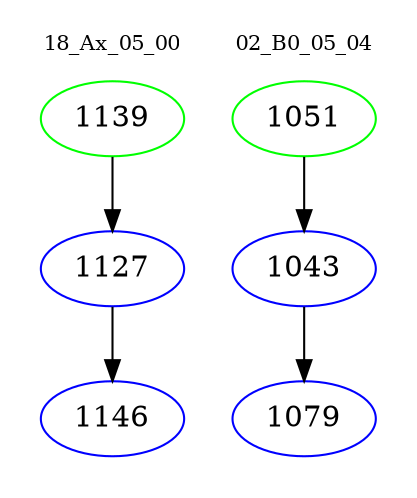 digraph{
subgraph cluster_0 {
color = white
label = "18_Ax_05_00";
fontsize=10;
T0_1139 [label="1139", color="green"]
T0_1139 -> T0_1127 [color="black"]
T0_1127 [label="1127", color="blue"]
T0_1127 -> T0_1146 [color="black"]
T0_1146 [label="1146", color="blue"]
}
subgraph cluster_1 {
color = white
label = "02_B0_05_04";
fontsize=10;
T1_1051 [label="1051", color="green"]
T1_1051 -> T1_1043 [color="black"]
T1_1043 [label="1043", color="blue"]
T1_1043 -> T1_1079 [color="black"]
T1_1079 [label="1079", color="blue"]
}
}
